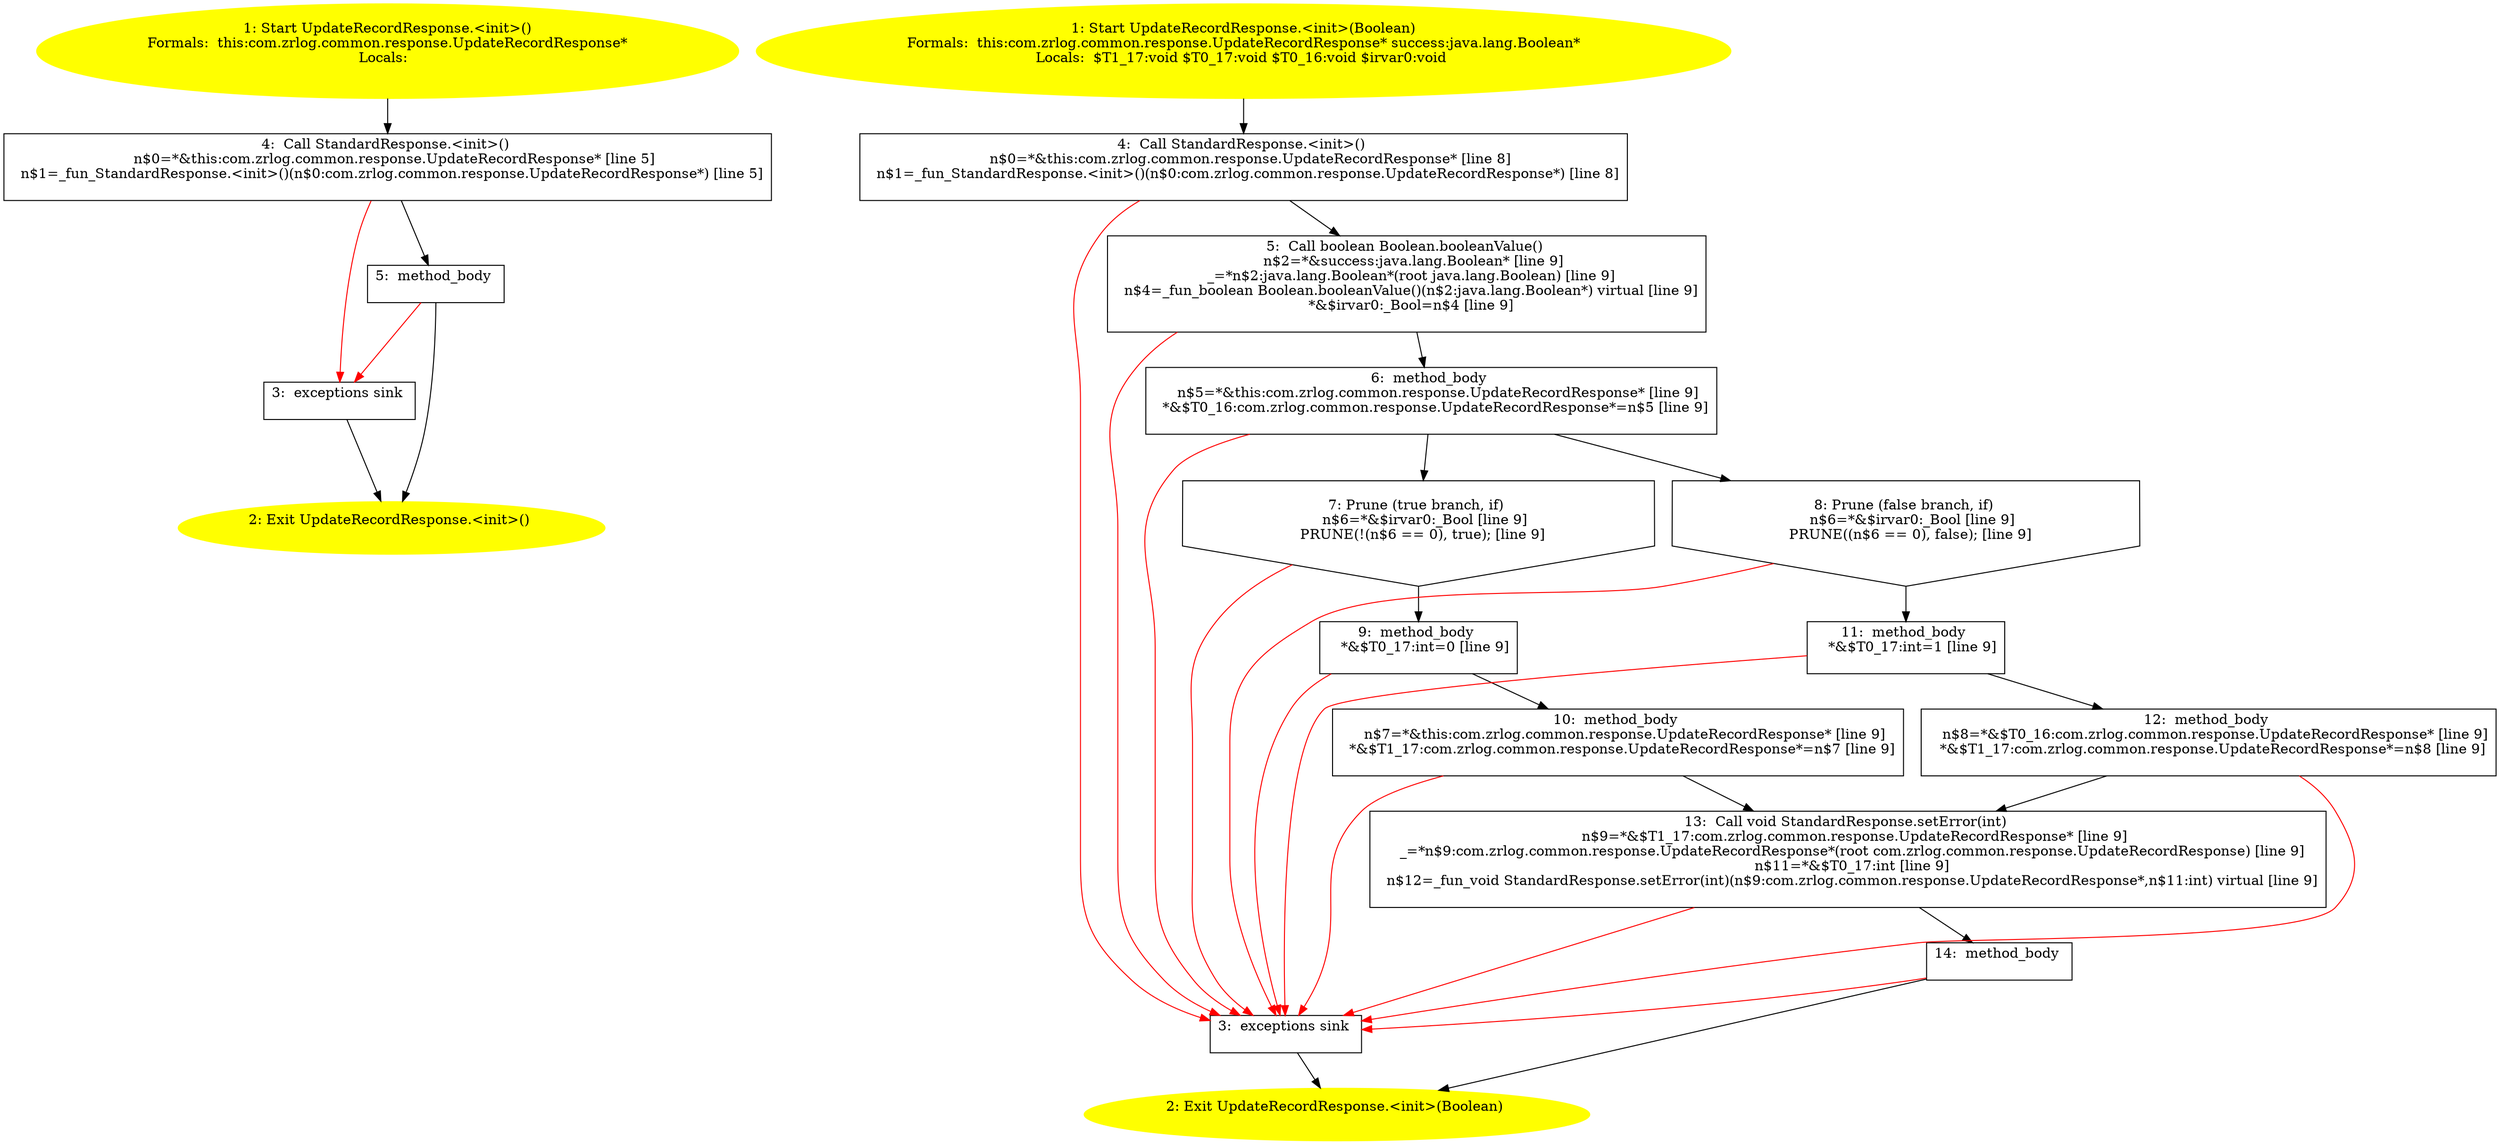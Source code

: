/* @generated */
digraph cfg {
"com.zrlog.common.response.UpdateRecordResponse.<init>().a63b396cba018a7e92cec722a202844d_1" [label="1: Start UpdateRecordResponse.<init>()\nFormals:  this:com.zrlog.common.response.UpdateRecordResponse*\nLocals:  \n  " color=yellow style=filled]
	

	 "com.zrlog.common.response.UpdateRecordResponse.<init>().a63b396cba018a7e92cec722a202844d_1" -> "com.zrlog.common.response.UpdateRecordResponse.<init>().a63b396cba018a7e92cec722a202844d_4" ;
"com.zrlog.common.response.UpdateRecordResponse.<init>().a63b396cba018a7e92cec722a202844d_2" [label="2: Exit UpdateRecordResponse.<init>() \n  " color=yellow style=filled]
	

"com.zrlog.common.response.UpdateRecordResponse.<init>().a63b396cba018a7e92cec722a202844d_3" [label="3:  exceptions sink \n  " shape="box"]
	

	 "com.zrlog.common.response.UpdateRecordResponse.<init>().a63b396cba018a7e92cec722a202844d_3" -> "com.zrlog.common.response.UpdateRecordResponse.<init>().a63b396cba018a7e92cec722a202844d_2" ;
"com.zrlog.common.response.UpdateRecordResponse.<init>().a63b396cba018a7e92cec722a202844d_4" [label="4:  Call StandardResponse.<init>() \n   n$0=*&this:com.zrlog.common.response.UpdateRecordResponse* [line 5]\n  n$1=_fun_StandardResponse.<init>()(n$0:com.zrlog.common.response.UpdateRecordResponse*) [line 5]\n " shape="box"]
	

	 "com.zrlog.common.response.UpdateRecordResponse.<init>().a63b396cba018a7e92cec722a202844d_4" -> "com.zrlog.common.response.UpdateRecordResponse.<init>().a63b396cba018a7e92cec722a202844d_5" ;
	 "com.zrlog.common.response.UpdateRecordResponse.<init>().a63b396cba018a7e92cec722a202844d_4" -> "com.zrlog.common.response.UpdateRecordResponse.<init>().a63b396cba018a7e92cec722a202844d_3" [color="red" ];
"com.zrlog.common.response.UpdateRecordResponse.<init>().a63b396cba018a7e92cec722a202844d_5" [label="5:  method_body \n  " shape="box"]
	

	 "com.zrlog.common.response.UpdateRecordResponse.<init>().a63b396cba018a7e92cec722a202844d_5" -> "com.zrlog.common.response.UpdateRecordResponse.<init>().a63b396cba018a7e92cec722a202844d_2" ;
	 "com.zrlog.common.response.UpdateRecordResponse.<init>().a63b396cba018a7e92cec722a202844d_5" -> "com.zrlog.common.response.UpdateRecordResponse.<init>().a63b396cba018a7e92cec722a202844d_3" [color="red" ];
"com.zrlog.common.response.UpdateRecordResponse.<init>(java.lang.Boolean).c181bf4f4101f5a6b47c4821bb6aee5c_1" [label="1: Start UpdateRecordResponse.<init>(Boolean)\nFormals:  this:com.zrlog.common.response.UpdateRecordResponse* success:java.lang.Boolean*\nLocals:  $T1_17:void $T0_17:void $T0_16:void $irvar0:void \n  " color=yellow style=filled]
	

	 "com.zrlog.common.response.UpdateRecordResponse.<init>(java.lang.Boolean).c181bf4f4101f5a6b47c4821bb6aee5c_1" -> "com.zrlog.common.response.UpdateRecordResponse.<init>(java.lang.Boolean).c181bf4f4101f5a6b47c4821bb6aee5c_4" ;
"com.zrlog.common.response.UpdateRecordResponse.<init>(java.lang.Boolean).c181bf4f4101f5a6b47c4821bb6aee5c_2" [label="2: Exit UpdateRecordResponse.<init>(Boolean) \n  " color=yellow style=filled]
	

"com.zrlog.common.response.UpdateRecordResponse.<init>(java.lang.Boolean).c181bf4f4101f5a6b47c4821bb6aee5c_3" [label="3:  exceptions sink \n  " shape="box"]
	

	 "com.zrlog.common.response.UpdateRecordResponse.<init>(java.lang.Boolean).c181bf4f4101f5a6b47c4821bb6aee5c_3" -> "com.zrlog.common.response.UpdateRecordResponse.<init>(java.lang.Boolean).c181bf4f4101f5a6b47c4821bb6aee5c_2" ;
"com.zrlog.common.response.UpdateRecordResponse.<init>(java.lang.Boolean).c181bf4f4101f5a6b47c4821bb6aee5c_4" [label="4:  Call StandardResponse.<init>() \n   n$0=*&this:com.zrlog.common.response.UpdateRecordResponse* [line 8]\n  n$1=_fun_StandardResponse.<init>()(n$0:com.zrlog.common.response.UpdateRecordResponse*) [line 8]\n " shape="box"]
	

	 "com.zrlog.common.response.UpdateRecordResponse.<init>(java.lang.Boolean).c181bf4f4101f5a6b47c4821bb6aee5c_4" -> "com.zrlog.common.response.UpdateRecordResponse.<init>(java.lang.Boolean).c181bf4f4101f5a6b47c4821bb6aee5c_5" ;
	 "com.zrlog.common.response.UpdateRecordResponse.<init>(java.lang.Boolean).c181bf4f4101f5a6b47c4821bb6aee5c_4" -> "com.zrlog.common.response.UpdateRecordResponse.<init>(java.lang.Boolean).c181bf4f4101f5a6b47c4821bb6aee5c_3" [color="red" ];
"com.zrlog.common.response.UpdateRecordResponse.<init>(java.lang.Boolean).c181bf4f4101f5a6b47c4821bb6aee5c_5" [label="5:  Call boolean Boolean.booleanValue() \n   n$2=*&success:java.lang.Boolean* [line 9]\n  _=*n$2:java.lang.Boolean*(root java.lang.Boolean) [line 9]\n  n$4=_fun_boolean Boolean.booleanValue()(n$2:java.lang.Boolean*) virtual [line 9]\n  *&$irvar0:_Bool=n$4 [line 9]\n " shape="box"]
	

	 "com.zrlog.common.response.UpdateRecordResponse.<init>(java.lang.Boolean).c181bf4f4101f5a6b47c4821bb6aee5c_5" -> "com.zrlog.common.response.UpdateRecordResponse.<init>(java.lang.Boolean).c181bf4f4101f5a6b47c4821bb6aee5c_6" ;
	 "com.zrlog.common.response.UpdateRecordResponse.<init>(java.lang.Boolean).c181bf4f4101f5a6b47c4821bb6aee5c_5" -> "com.zrlog.common.response.UpdateRecordResponse.<init>(java.lang.Boolean).c181bf4f4101f5a6b47c4821bb6aee5c_3" [color="red" ];
"com.zrlog.common.response.UpdateRecordResponse.<init>(java.lang.Boolean).c181bf4f4101f5a6b47c4821bb6aee5c_6" [label="6:  method_body \n   n$5=*&this:com.zrlog.common.response.UpdateRecordResponse* [line 9]\n  *&$T0_16:com.zrlog.common.response.UpdateRecordResponse*=n$5 [line 9]\n " shape="box"]
	

	 "com.zrlog.common.response.UpdateRecordResponse.<init>(java.lang.Boolean).c181bf4f4101f5a6b47c4821bb6aee5c_6" -> "com.zrlog.common.response.UpdateRecordResponse.<init>(java.lang.Boolean).c181bf4f4101f5a6b47c4821bb6aee5c_7" ;
	 "com.zrlog.common.response.UpdateRecordResponse.<init>(java.lang.Boolean).c181bf4f4101f5a6b47c4821bb6aee5c_6" -> "com.zrlog.common.response.UpdateRecordResponse.<init>(java.lang.Boolean).c181bf4f4101f5a6b47c4821bb6aee5c_8" ;
	 "com.zrlog.common.response.UpdateRecordResponse.<init>(java.lang.Boolean).c181bf4f4101f5a6b47c4821bb6aee5c_6" -> "com.zrlog.common.response.UpdateRecordResponse.<init>(java.lang.Boolean).c181bf4f4101f5a6b47c4821bb6aee5c_3" [color="red" ];
"com.zrlog.common.response.UpdateRecordResponse.<init>(java.lang.Boolean).c181bf4f4101f5a6b47c4821bb6aee5c_7" [label="7: Prune (true branch, if) \n   n$6=*&$irvar0:_Bool [line 9]\n  PRUNE(!(n$6 == 0), true); [line 9]\n " shape="invhouse"]
	

	 "com.zrlog.common.response.UpdateRecordResponse.<init>(java.lang.Boolean).c181bf4f4101f5a6b47c4821bb6aee5c_7" -> "com.zrlog.common.response.UpdateRecordResponse.<init>(java.lang.Boolean).c181bf4f4101f5a6b47c4821bb6aee5c_9" ;
	 "com.zrlog.common.response.UpdateRecordResponse.<init>(java.lang.Boolean).c181bf4f4101f5a6b47c4821bb6aee5c_7" -> "com.zrlog.common.response.UpdateRecordResponse.<init>(java.lang.Boolean).c181bf4f4101f5a6b47c4821bb6aee5c_3" [color="red" ];
"com.zrlog.common.response.UpdateRecordResponse.<init>(java.lang.Boolean).c181bf4f4101f5a6b47c4821bb6aee5c_8" [label="8: Prune (false branch, if) \n   n$6=*&$irvar0:_Bool [line 9]\n  PRUNE((n$6 == 0), false); [line 9]\n " shape="invhouse"]
	

	 "com.zrlog.common.response.UpdateRecordResponse.<init>(java.lang.Boolean).c181bf4f4101f5a6b47c4821bb6aee5c_8" -> "com.zrlog.common.response.UpdateRecordResponse.<init>(java.lang.Boolean).c181bf4f4101f5a6b47c4821bb6aee5c_11" ;
	 "com.zrlog.common.response.UpdateRecordResponse.<init>(java.lang.Boolean).c181bf4f4101f5a6b47c4821bb6aee5c_8" -> "com.zrlog.common.response.UpdateRecordResponse.<init>(java.lang.Boolean).c181bf4f4101f5a6b47c4821bb6aee5c_3" [color="red" ];
"com.zrlog.common.response.UpdateRecordResponse.<init>(java.lang.Boolean).c181bf4f4101f5a6b47c4821bb6aee5c_9" [label="9:  method_body \n   *&$T0_17:int=0 [line 9]\n " shape="box"]
	

	 "com.zrlog.common.response.UpdateRecordResponse.<init>(java.lang.Boolean).c181bf4f4101f5a6b47c4821bb6aee5c_9" -> "com.zrlog.common.response.UpdateRecordResponse.<init>(java.lang.Boolean).c181bf4f4101f5a6b47c4821bb6aee5c_10" ;
	 "com.zrlog.common.response.UpdateRecordResponse.<init>(java.lang.Boolean).c181bf4f4101f5a6b47c4821bb6aee5c_9" -> "com.zrlog.common.response.UpdateRecordResponse.<init>(java.lang.Boolean).c181bf4f4101f5a6b47c4821bb6aee5c_3" [color="red" ];
"com.zrlog.common.response.UpdateRecordResponse.<init>(java.lang.Boolean).c181bf4f4101f5a6b47c4821bb6aee5c_10" [label="10:  method_body \n   n$7=*&this:com.zrlog.common.response.UpdateRecordResponse* [line 9]\n  *&$T1_17:com.zrlog.common.response.UpdateRecordResponse*=n$7 [line 9]\n " shape="box"]
	

	 "com.zrlog.common.response.UpdateRecordResponse.<init>(java.lang.Boolean).c181bf4f4101f5a6b47c4821bb6aee5c_10" -> "com.zrlog.common.response.UpdateRecordResponse.<init>(java.lang.Boolean).c181bf4f4101f5a6b47c4821bb6aee5c_13" ;
	 "com.zrlog.common.response.UpdateRecordResponse.<init>(java.lang.Boolean).c181bf4f4101f5a6b47c4821bb6aee5c_10" -> "com.zrlog.common.response.UpdateRecordResponse.<init>(java.lang.Boolean).c181bf4f4101f5a6b47c4821bb6aee5c_3" [color="red" ];
"com.zrlog.common.response.UpdateRecordResponse.<init>(java.lang.Boolean).c181bf4f4101f5a6b47c4821bb6aee5c_11" [label="11:  method_body \n   *&$T0_17:int=1 [line 9]\n " shape="box"]
	

	 "com.zrlog.common.response.UpdateRecordResponse.<init>(java.lang.Boolean).c181bf4f4101f5a6b47c4821bb6aee5c_11" -> "com.zrlog.common.response.UpdateRecordResponse.<init>(java.lang.Boolean).c181bf4f4101f5a6b47c4821bb6aee5c_12" ;
	 "com.zrlog.common.response.UpdateRecordResponse.<init>(java.lang.Boolean).c181bf4f4101f5a6b47c4821bb6aee5c_11" -> "com.zrlog.common.response.UpdateRecordResponse.<init>(java.lang.Boolean).c181bf4f4101f5a6b47c4821bb6aee5c_3" [color="red" ];
"com.zrlog.common.response.UpdateRecordResponse.<init>(java.lang.Boolean).c181bf4f4101f5a6b47c4821bb6aee5c_12" [label="12:  method_body \n   n$8=*&$T0_16:com.zrlog.common.response.UpdateRecordResponse* [line 9]\n  *&$T1_17:com.zrlog.common.response.UpdateRecordResponse*=n$8 [line 9]\n " shape="box"]
	

	 "com.zrlog.common.response.UpdateRecordResponse.<init>(java.lang.Boolean).c181bf4f4101f5a6b47c4821bb6aee5c_12" -> "com.zrlog.common.response.UpdateRecordResponse.<init>(java.lang.Boolean).c181bf4f4101f5a6b47c4821bb6aee5c_13" ;
	 "com.zrlog.common.response.UpdateRecordResponse.<init>(java.lang.Boolean).c181bf4f4101f5a6b47c4821bb6aee5c_12" -> "com.zrlog.common.response.UpdateRecordResponse.<init>(java.lang.Boolean).c181bf4f4101f5a6b47c4821bb6aee5c_3" [color="red" ];
"com.zrlog.common.response.UpdateRecordResponse.<init>(java.lang.Boolean).c181bf4f4101f5a6b47c4821bb6aee5c_13" [label="13:  Call void StandardResponse.setError(int) \n   n$9=*&$T1_17:com.zrlog.common.response.UpdateRecordResponse* [line 9]\n  _=*n$9:com.zrlog.common.response.UpdateRecordResponse*(root com.zrlog.common.response.UpdateRecordResponse) [line 9]\n  n$11=*&$T0_17:int [line 9]\n  n$12=_fun_void StandardResponse.setError(int)(n$9:com.zrlog.common.response.UpdateRecordResponse*,n$11:int) virtual [line 9]\n " shape="box"]
	

	 "com.zrlog.common.response.UpdateRecordResponse.<init>(java.lang.Boolean).c181bf4f4101f5a6b47c4821bb6aee5c_13" -> "com.zrlog.common.response.UpdateRecordResponse.<init>(java.lang.Boolean).c181bf4f4101f5a6b47c4821bb6aee5c_14" ;
	 "com.zrlog.common.response.UpdateRecordResponse.<init>(java.lang.Boolean).c181bf4f4101f5a6b47c4821bb6aee5c_13" -> "com.zrlog.common.response.UpdateRecordResponse.<init>(java.lang.Boolean).c181bf4f4101f5a6b47c4821bb6aee5c_3" [color="red" ];
"com.zrlog.common.response.UpdateRecordResponse.<init>(java.lang.Boolean).c181bf4f4101f5a6b47c4821bb6aee5c_14" [label="14:  method_body \n  " shape="box"]
	

	 "com.zrlog.common.response.UpdateRecordResponse.<init>(java.lang.Boolean).c181bf4f4101f5a6b47c4821bb6aee5c_14" -> "com.zrlog.common.response.UpdateRecordResponse.<init>(java.lang.Boolean).c181bf4f4101f5a6b47c4821bb6aee5c_2" ;
	 "com.zrlog.common.response.UpdateRecordResponse.<init>(java.lang.Boolean).c181bf4f4101f5a6b47c4821bb6aee5c_14" -> "com.zrlog.common.response.UpdateRecordResponse.<init>(java.lang.Boolean).c181bf4f4101f5a6b47c4821bb6aee5c_3" [color="red" ];
}
